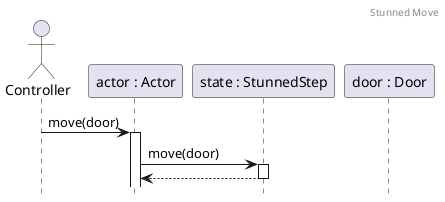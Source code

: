 @startuml
header Stunned Move

hide footbox
autoactivate on

actor A as "Controller"
participant B as "actor : Actor"
participant C as "state : StunnedStep"
participant D as "door : Door"
A -> B : move(door)
B -> C : move(door)
return

@enduml